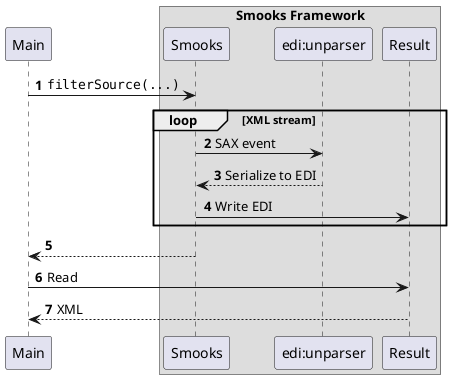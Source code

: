 @startuml
participant Main
box Smooks Framework
participant Smooks
participant "edi:unparser"
participant Result
end box
autonumber

Main -> Smooks : ""filterSource(...)""
loop XML stream
    Smooks -> "edi:unparser": SAX event
    Smooks <-- "edi:unparser": Serialize to EDI
    Smooks -> Result: Write EDI
end
Smooks --> Main
Main -> Result: Read
Result --> Main: XML
@enduml